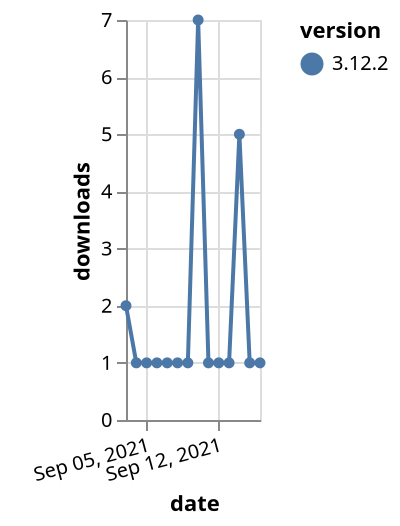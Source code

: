 {"$schema": "https://vega.github.io/schema/vega-lite/v5.json", "description": "A simple bar chart with embedded data.", "data": {"values": [{"date": "2021-09-03", "total": 569, "delta": 2, "version": "3.12.2"}, {"date": "2021-09-04", "total": 570, "delta": 1, "version": "3.12.2"}, {"date": "2021-09-05", "total": 571, "delta": 1, "version": "3.12.2"}, {"date": "2021-09-06", "total": 572, "delta": 1, "version": "3.12.2"}, {"date": "2021-09-07", "total": 573, "delta": 1, "version": "3.12.2"}, {"date": "2021-09-08", "total": 574, "delta": 1, "version": "3.12.2"}, {"date": "2021-09-09", "total": 575, "delta": 1, "version": "3.12.2"}, {"date": "2021-09-10", "total": 582, "delta": 7, "version": "3.12.2"}, {"date": "2021-09-11", "total": 583, "delta": 1, "version": "3.12.2"}, {"date": "2021-09-12", "total": 584, "delta": 1, "version": "3.12.2"}, {"date": "2021-09-13", "total": 585, "delta": 1, "version": "3.12.2"}, {"date": "2021-09-14", "total": 590, "delta": 5, "version": "3.12.2"}, {"date": "2021-09-15", "total": 591, "delta": 1, "version": "3.12.2"}, {"date": "2021-09-16", "total": 592, "delta": 1, "version": "3.12.2"}]}, "width": "container", "mark": {"type": "line", "point": {"filled": true}}, "encoding": {"x": {"field": "date", "type": "temporal", "timeUnit": "yearmonthdate", "title": "date", "axis": {"labelAngle": -15}}, "y": {"field": "delta", "type": "quantitative", "title": "downloads"}, "color": {"field": "version", "type": "nominal"}, "tooltip": {"field": "delta"}}}